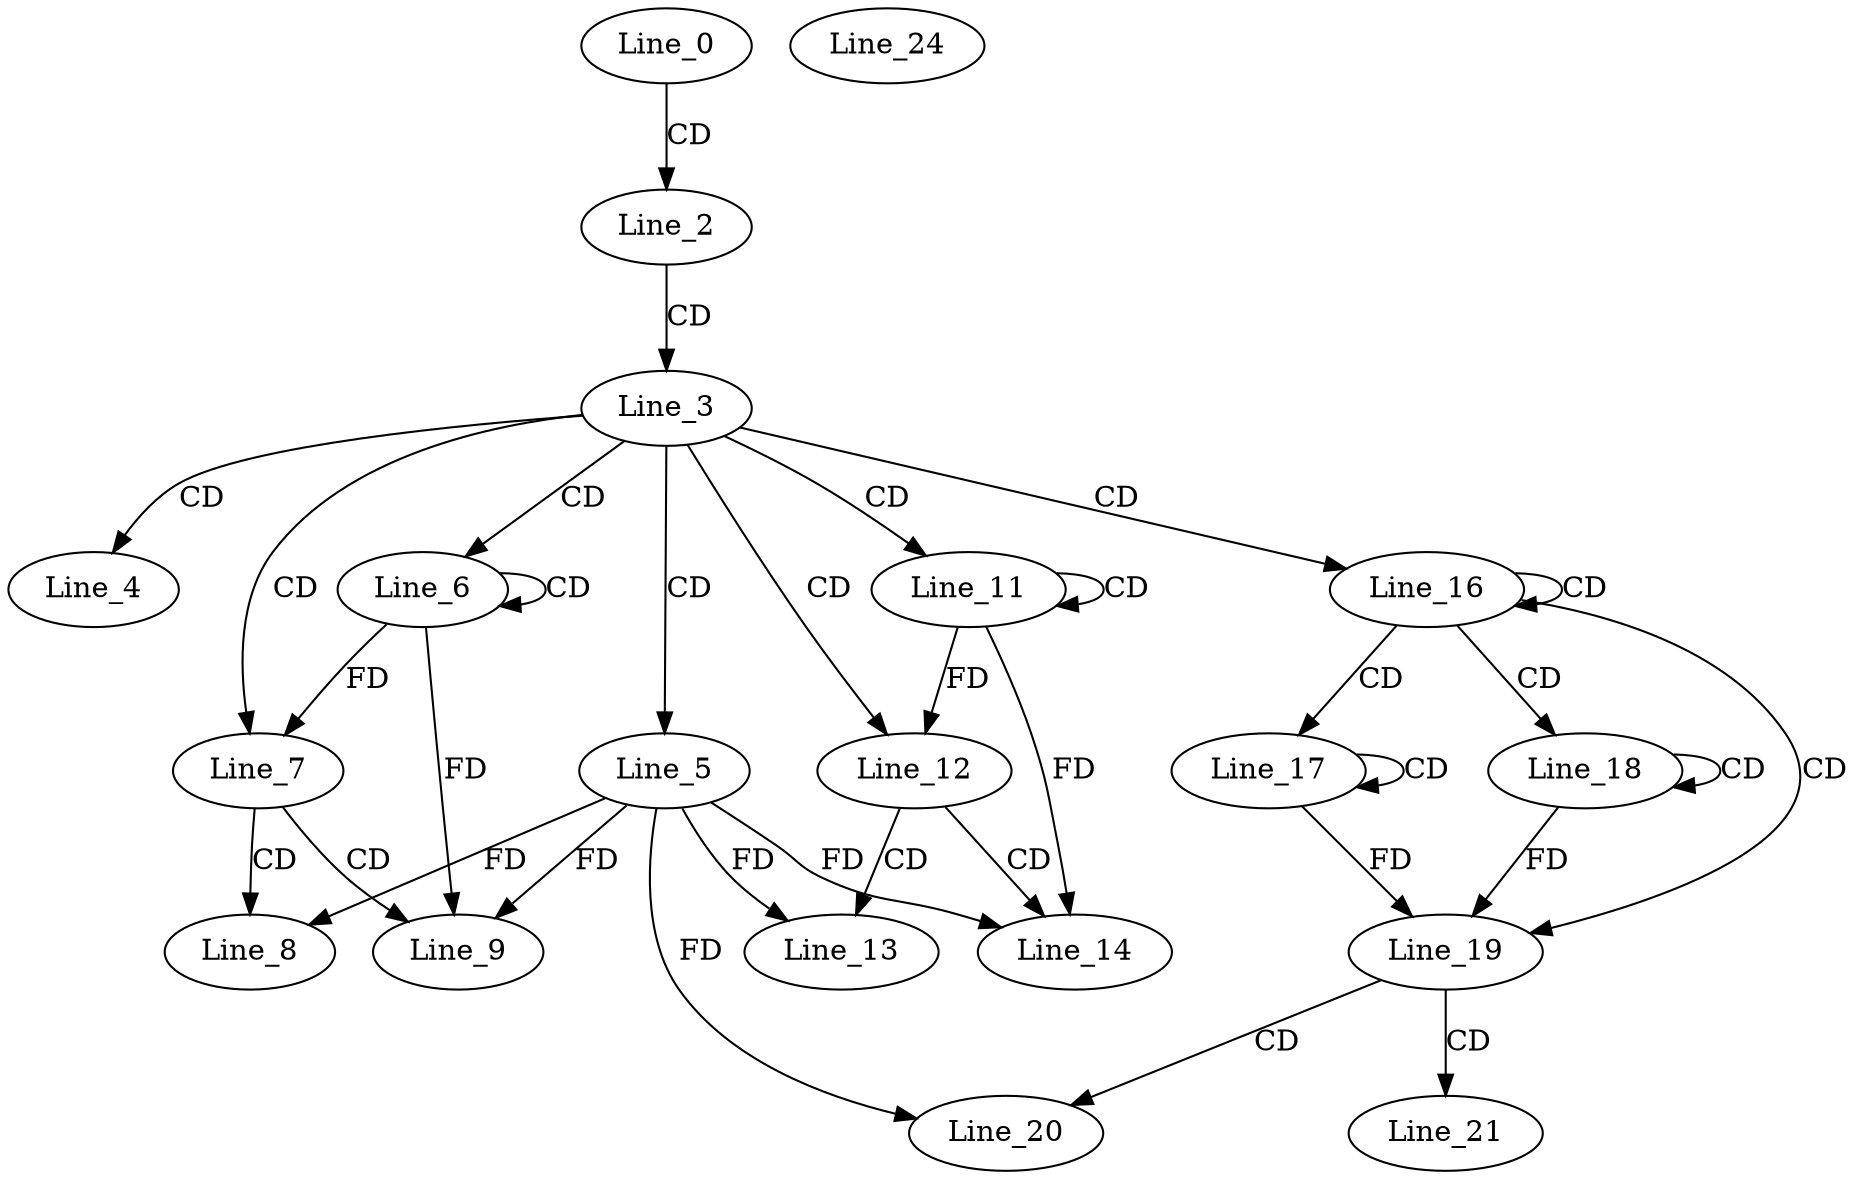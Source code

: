 digraph G {
  Line_0;
  Line_2;
  Line_3;
  Line_4;
  Line_4;
  Line_4;
  Line_4;
  Line_5;
  Line_6;
  Line_6;
  Line_7;
  Line_8;
  Line_9;
  Line_11;
  Line_11;
  Line_12;
  Line_13;
  Line_14;
  Line_16;
  Line_16;
  Line_16;
  Line_16;
  Line_16;
  Line_16;
  Line_17;
  Line_17;
  Line_18;
  Line_18;
  Line_19;
  Line_19;
  Line_19;
  Line_20;
  Line_20;
  Line_21;
  Line_24;
  Line_24;
  Line_24;
  Line_24;
  Line_0 -> Line_2 [ label="CD" ];
  Line_2 -> Line_3 [ label="CD" ];
  Line_3 -> Line_4 [ label="CD" ];
  Line_3 -> Line_5 [ label="CD" ];
  Line_3 -> Line_6 [ label="CD" ];
  Line_6 -> Line_6 [ label="CD" ];
  Line_3 -> Line_7 [ label="CD" ];
  Line_6 -> Line_7 [ label="FD" ];
  Line_7 -> Line_8 [ label="CD" ];
  Line_5 -> Line_8 [ label="FD" ];
  Line_7 -> Line_9 [ label="CD" ];
  Line_5 -> Line_9 [ label="FD" ];
  Line_6 -> Line_9 [ label="FD" ];
  Line_3 -> Line_11 [ label="CD" ];
  Line_11 -> Line_11 [ label="CD" ];
  Line_3 -> Line_12 [ label="CD" ];
  Line_11 -> Line_12 [ label="FD" ];
  Line_12 -> Line_13 [ label="CD" ];
  Line_5 -> Line_13 [ label="FD" ];
  Line_12 -> Line_14 [ label="CD" ];
  Line_5 -> Line_14 [ label="FD" ];
  Line_11 -> Line_14 [ label="FD" ];
  Line_3 -> Line_16 [ label="CD" ];
  Line_16 -> Line_16 [ label="CD" ];
  Line_16 -> Line_17 [ label="CD" ];
  Line_17 -> Line_17 [ label="CD" ];
  Line_16 -> Line_18 [ label="CD" ];
  Line_18 -> Line_18 [ label="CD" ];
  Line_16 -> Line_19 [ label="CD" ];
  Line_18 -> Line_19 [ label="FD" ];
  Line_17 -> Line_19 [ label="FD" ];
  Line_19 -> Line_20 [ label="CD" ];
  Line_5 -> Line_20 [ label="FD" ];
  Line_19 -> Line_21 [ label="CD" ];
}
